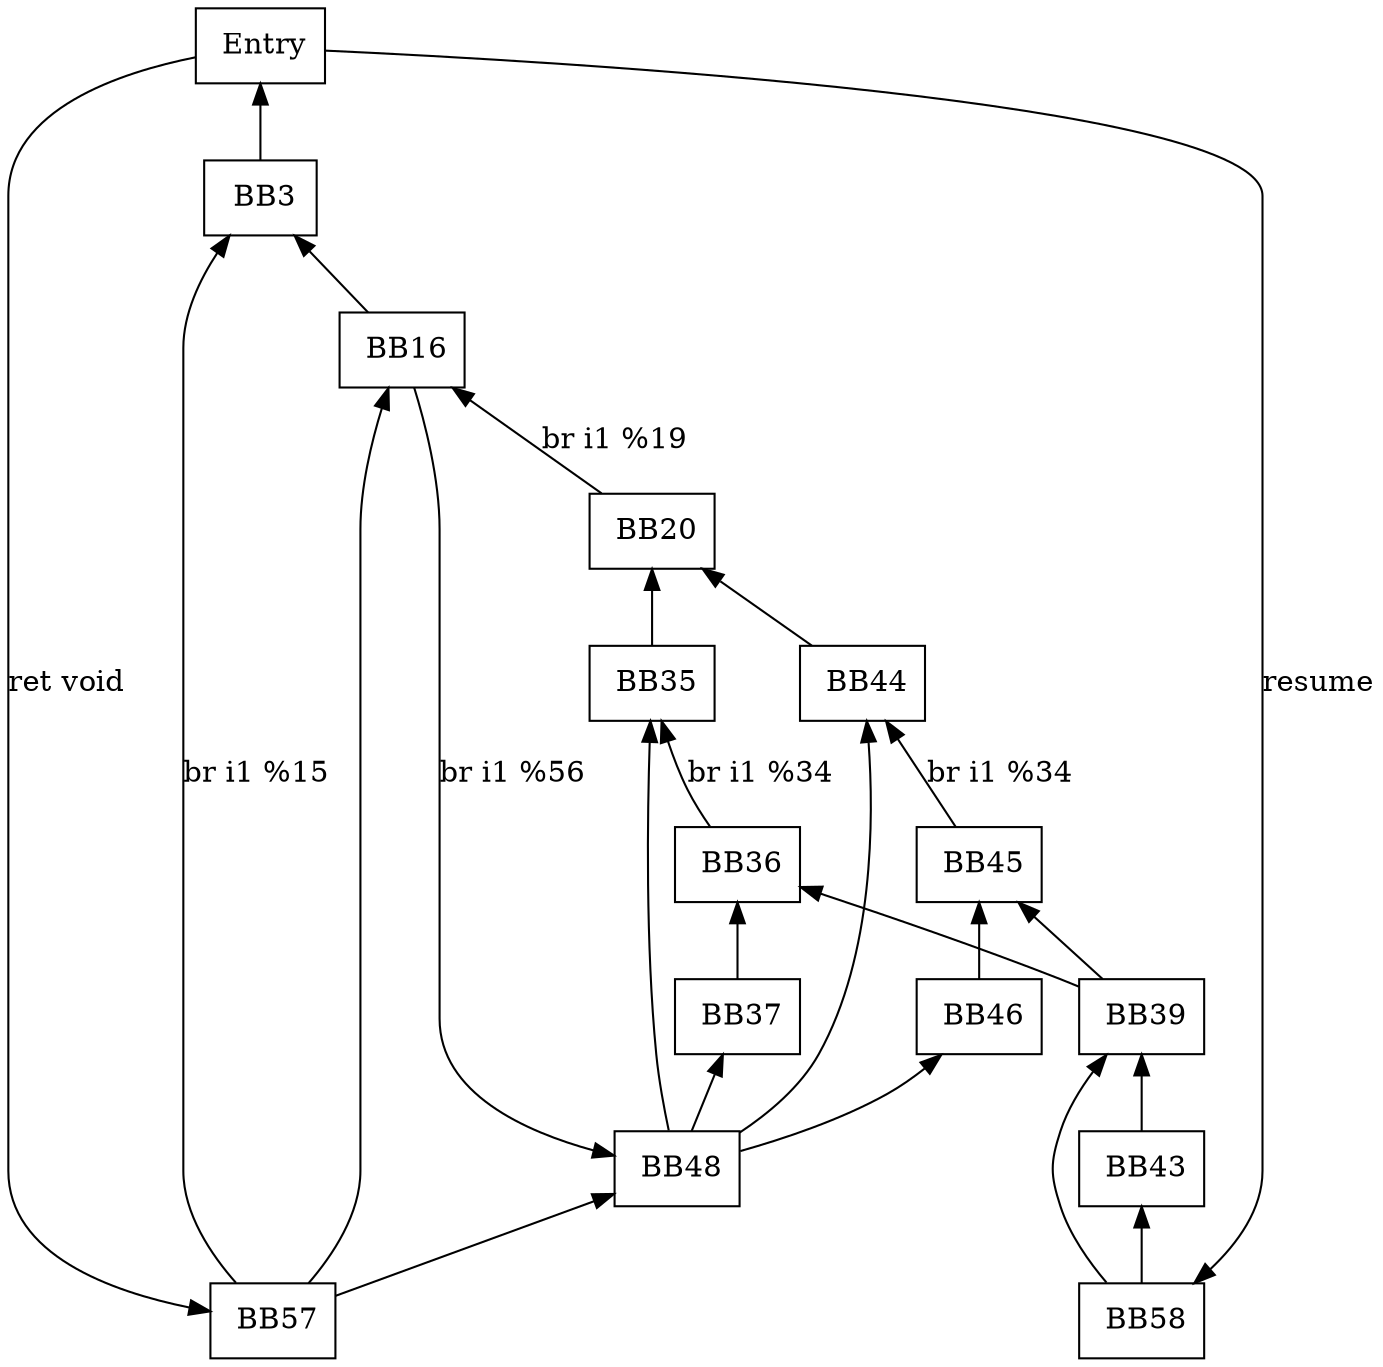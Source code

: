 digraph CFG {
    node[shape=box];
    edge[dir=back];
    Entry[label=" Entry"];
    BB3[label=" BB3"];
    BB16[label=" BB16"];
    BB20[label=" BB20"];
    BB35[label=" BB35"];
    BB36[label=" BB36"];
    BB37[label=" BB37"];
    BB39[label=" BB39"];
    BB43[label=" BB43"];
    BB44[label=" BB44"];
    BB45[label=" BB45"];
    BB46[label=" BB46"];
    BB48[label=" BB48"];
    BB57[label=" BB57"];
    BB58[label=" BB58"];
    
    Entry -> BB3;
    BB3 -> BB57[label="br i1 %15"];
    BB3 -> BB16;
    BB16 -> BB20[label="br i1 %19"];
    BB16 -> BB57;
    BB20 -> BB35;
    BB20 -> BB44;
    BB35 -> BB36[label="br i1 %34"];
    BB35 -> BB48;
    BB36 -> BB37;
    BB36 -> BB39;
    BB37 -> BB48;
    BB39 -> BB43;
    BB39 -> BB58;
    BB43 -> BB58;
    BB44 -> BB45[label="br i1 %34"];
    BB44 -> BB48;
    BB45 -> BB46;
    BB45 -> BB39;
    BB46 -> BB48;
    BB48 -> BB16[label="br i1 %56"];
    BB48 -> BB57;
    BB57 -> Entry[label="ret void"];
    BB58 -> Entry[label="resume"];
}